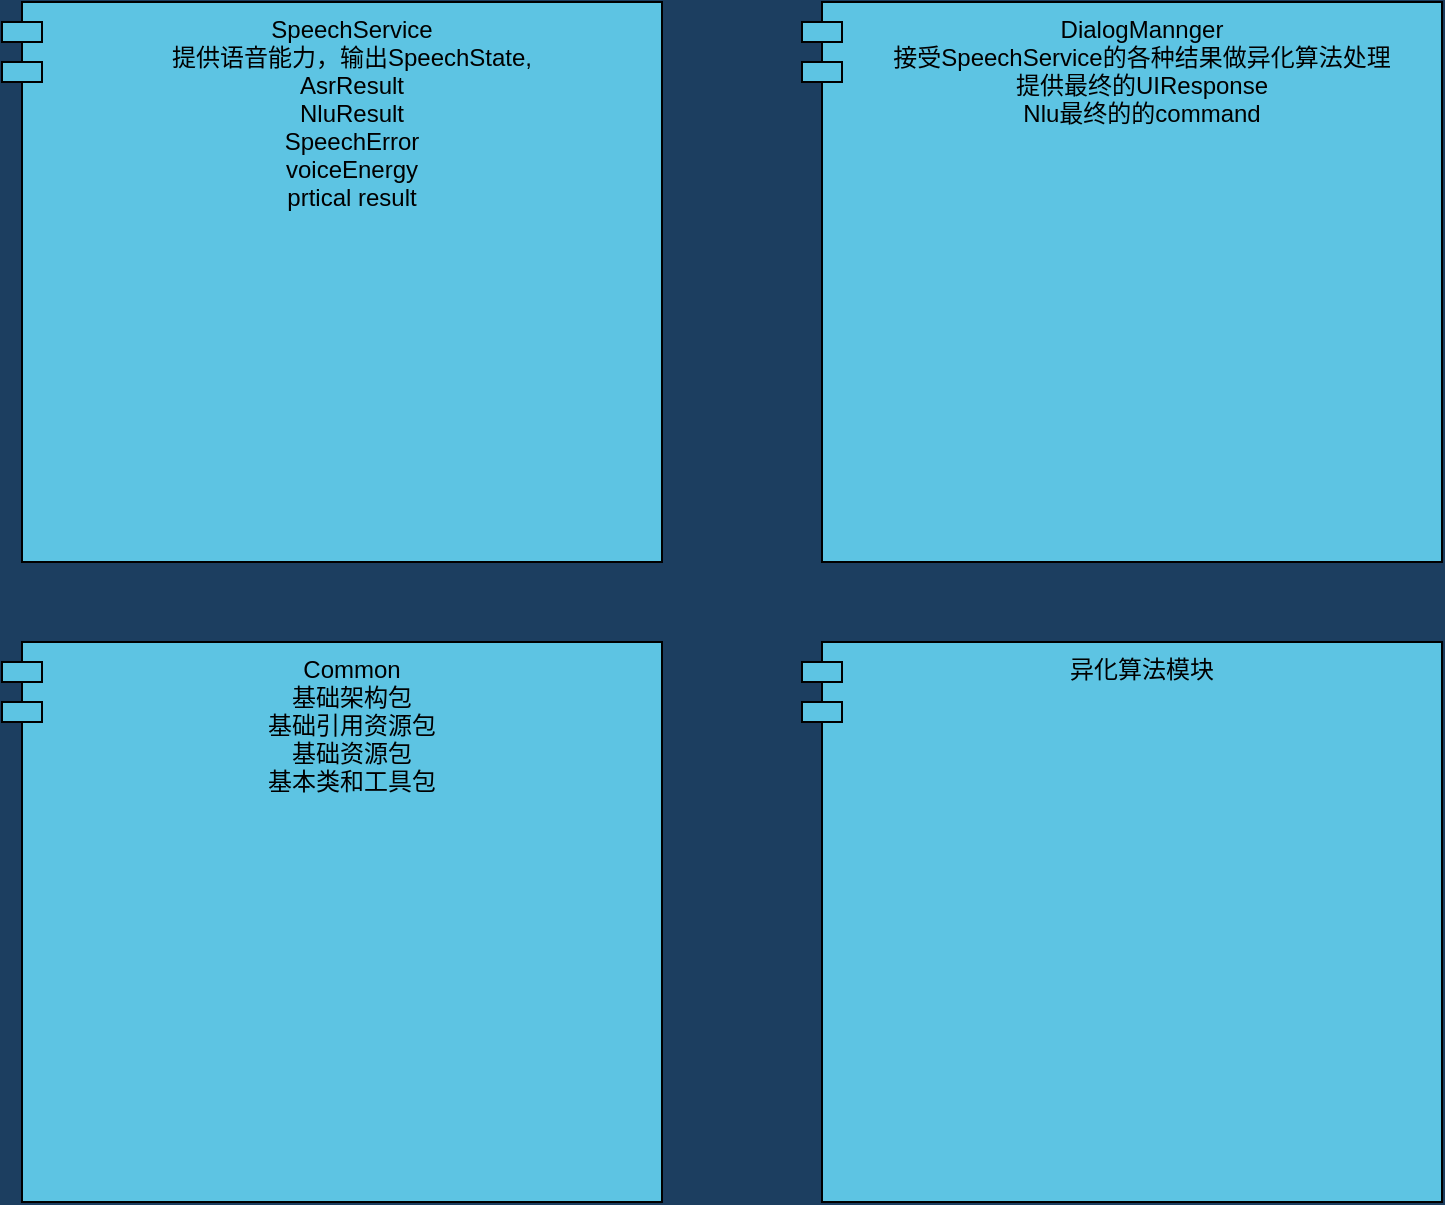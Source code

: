 <mxfile version="13.6.6" type="github">
  <diagram id="rtTrN1SZqZnXTIQcN0de" name="Page-1">
    <mxGraphModel dx="1426" dy="745" grid="1" gridSize="10" guides="1" tooltips="1" connect="1" arrows="1" fold="1" page="1" pageScale="1" pageWidth="1920" pageHeight="1200" background="#1C3E60" math="0" shadow="0">
      <root>
        <mxCell id="0" />
        <mxCell id="1" parent="0" />
        <mxCell id="C1pf8PMfn3ykEMTa6c4z-14" value="SpeechService&#xa;提供语音能力，输出SpeechState,&#xa;AsrResult&#xa;NluResult&#xa;SpeechError&#xa;voiceEnergy&#xa;prtical result&#xa;" style="shape=module;align=left;spacingLeft=20;align=center;verticalAlign=top;rounded=1;shadow=0;glass=0;sketch=0;strokeColor=#000000;fillColor=#5DC4E3;gradientColor=none;" vertex="1" parent="1">
          <mxGeometry x="150" y="80" width="330" height="280" as="geometry" />
        </mxCell>
        <mxCell id="C1pf8PMfn3ykEMTa6c4z-16" value="DialogMannger&#xa;接受SpeechService的各种结果做异化算法处理&#xa;提供最终的UIResponse&#xa;Nlu最终的的command&#xa;" style="shape=module;align=left;spacingLeft=20;align=center;verticalAlign=top;rounded=1;shadow=0;glass=0;sketch=0;strokeColor=#000000;fillColor=#5DC4E3;gradientColor=none;" vertex="1" parent="1">
          <mxGeometry x="550" y="80" width="320" height="280" as="geometry" />
        </mxCell>
        <mxCell id="C1pf8PMfn3ykEMTa6c4z-19" value="Common&#xa;基础架构包&#xa;基础引用资源包&#xa;基础资源包&#xa;基本类和工具包" style="shape=module;align=left;spacingLeft=20;align=center;verticalAlign=top;rounded=1;shadow=0;glass=0;sketch=0;strokeColor=#000000;fillColor=#5DC4E3;gradientColor=none;" vertex="1" parent="1">
          <mxGeometry x="150" y="400" width="330" height="280" as="geometry" />
        </mxCell>
        <mxCell id="C1pf8PMfn3ykEMTa6c4z-20" value="异化算法模块" style="shape=module;align=left;spacingLeft=20;align=center;verticalAlign=top;rounded=1;shadow=0;glass=0;sketch=0;strokeColor=#000000;fillColor=#5DC4E3;gradientColor=none;" vertex="1" parent="1">
          <mxGeometry x="550" y="400" width="320" height="280" as="geometry" />
        </mxCell>
      </root>
    </mxGraphModel>
  </diagram>
</mxfile>
